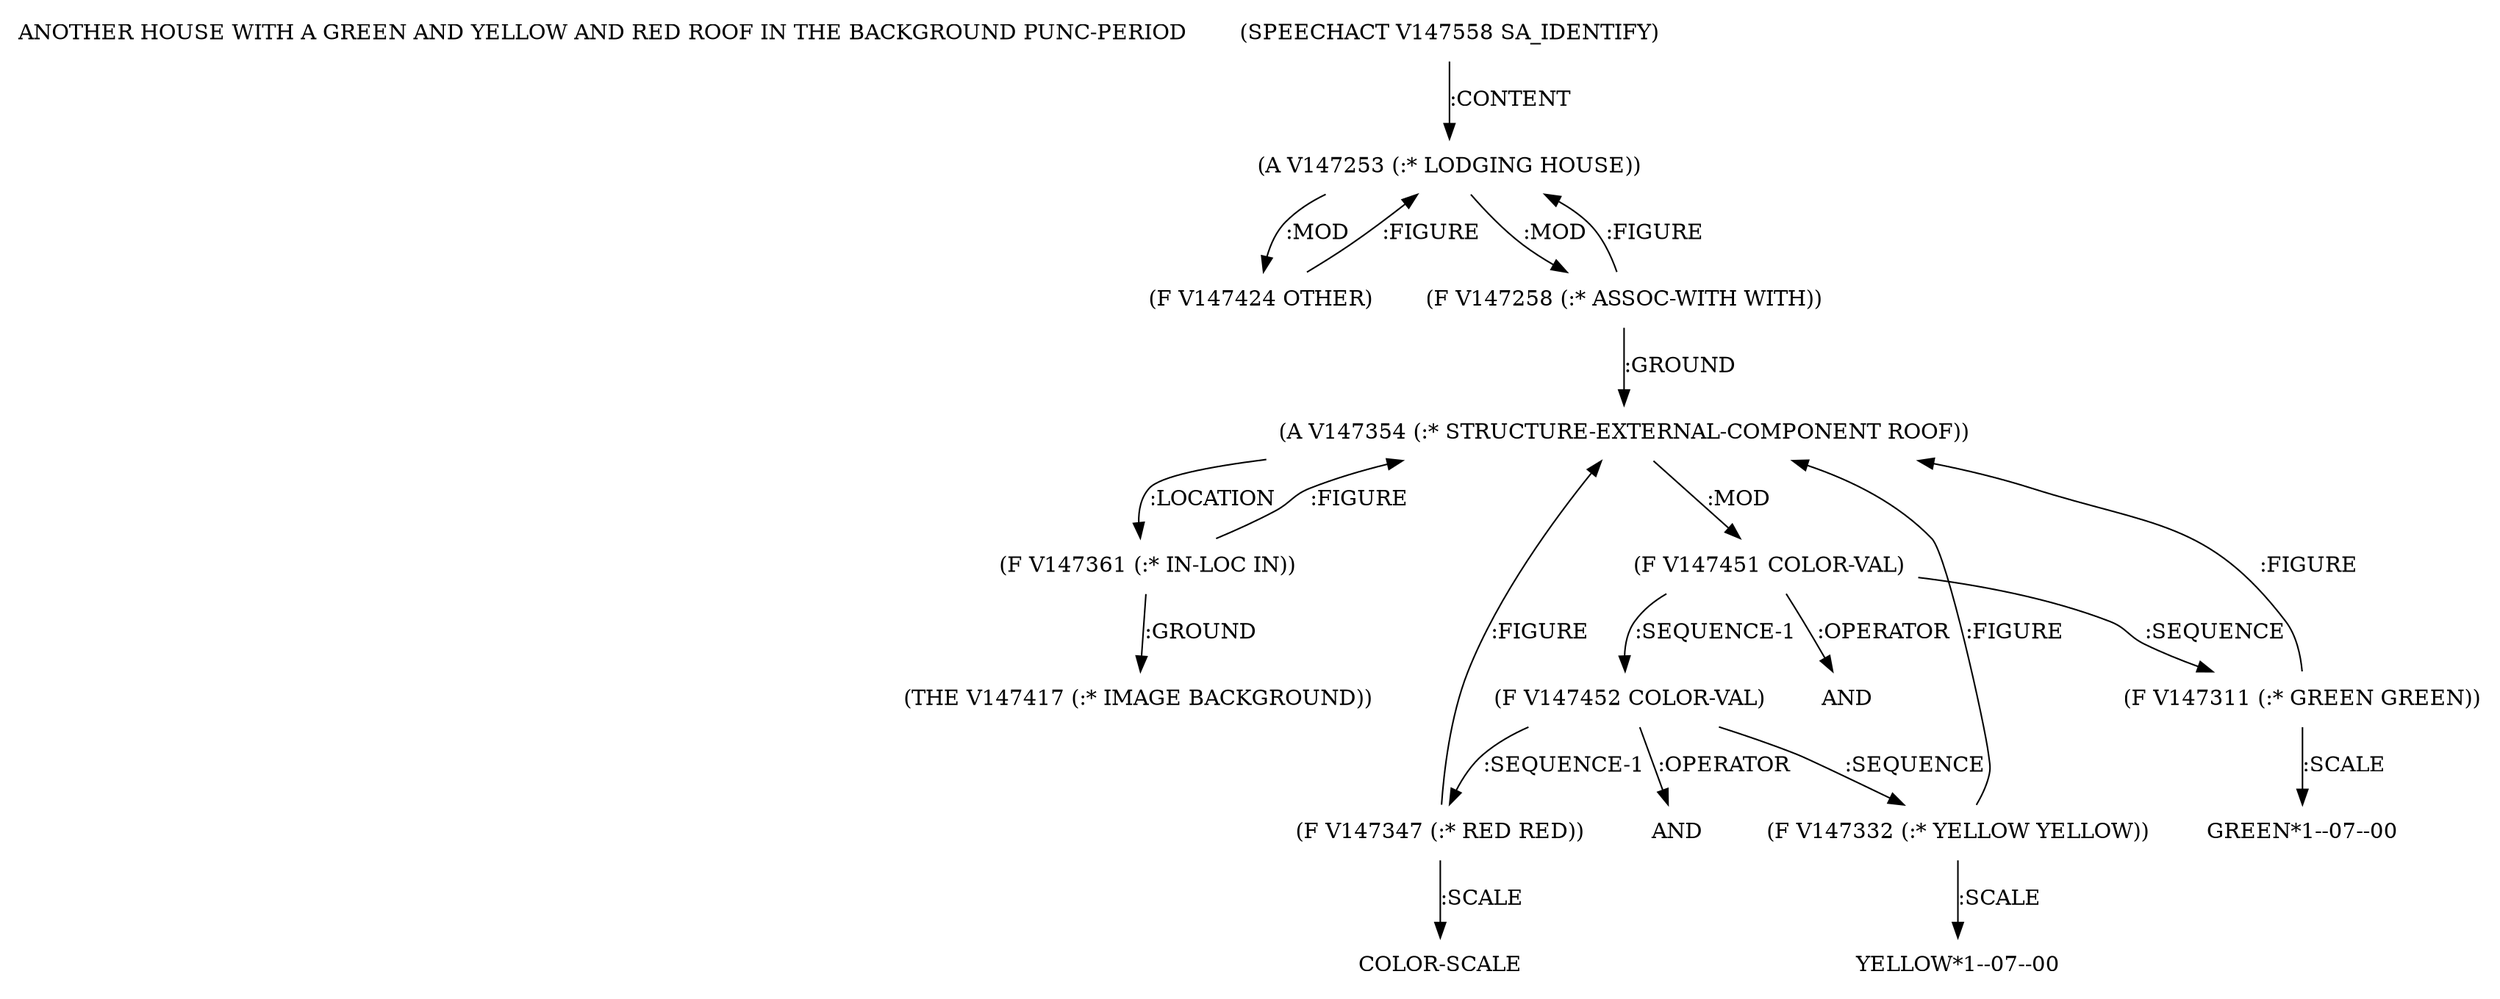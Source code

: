 digraph Terms {
  node [shape=none]
  "ANOTHER HOUSE WITH A GREEN AND YELLOW AND RED ROOF IN THE BACKGROUND PUNC-PERIOD"
  "V147558" [label="(SPEECHACT V147558 SA_IDENTIFY)"]
  "V147558" -> "V147253" [label=":CONTENT"]
  "V147253" [label="(A V147253 (:* LODGING HOUSE))"]
  "V147253" -> "V147424" [label=":MOD"]
  "V147253" -> "V147258" [label=":MOD"]
  "V147424" [label="(F V147424 OTHER)"]
  "V147424" -> "V147253" [label=":FIGURE"]
  "V147258" [label="(F V147258 (:* ASSOC-WITH WITH))"]
  "V147258" -> "V147354" [label=":GROUND"]
  "V147258" -> "V147253" [label=":FIGURE"]
  "V147354" [label="(A V147354 (:* STRUCTURE-EXTERNAL-COMPONENT ROOF))"]
  "V147354" -> "V147361" [label=":LOCATION"]
  "V147354" -> "V147451" [label=":MOD"]
  "V147451" [label="(F V147451 COLOR-VAL)"]
  "V147451" -> "V147311" [label=":SEQUENCE"]
  "V147451" -> "V147452" [label=":SEQUENCE-1"]
  "V147451" -> "NT148428" [label=":OPERATOR"]
  "NT148428" [label="AND"]
  "V147311" [label="(F V147311 (:* GREEN GREEN))"]
  "V147311" -> "V147354" [label=":FIGURE"]
  "V147311" -> "NT148429" [label=":SCALE"]
  "NT148429" [label="GREEN*1--07--00"]
  "V147452" [label="(F V147452 COLOR-VAL)"]
  "V147452" -> "V147332" [label=":SEQUENCE"]
  "V147452" -> "V147347" [label=":SEQUENCE-1"]
  "V147452" -> "NT148430" [label=":OPERATOR"]
  "NT148430" [label="AND"]
  "V147332" [label="(F V147332 (:* YELLOW YELLOW))"]
  "V147332" -> "V147354" [label=":FIGURE"]
  "V147332" -> "NT148431" [label=":SCALE"]
  "NT148431" [label="YELLOW*1--07--00"]
  "V147347" [label="(F V147347 (:* RED RED))"]
  "V147347" -> "V147354" [label=":FIGURE"]
  "V147347" -> "NT148432" [label=":SCALE"]
  "NT148432" [label="COLOR-SCALE"]
  "V147361" [label="(F V147361 (:* IN-LOC IN))"]
  "V147361" -> "V147417" [label=":GROUND"]
  "V147361" -> "V147354" [label=":FIGURE"]
  "V147417" [label="(THE V147417 (:* IMAGE BACKGROUND))"]
}

